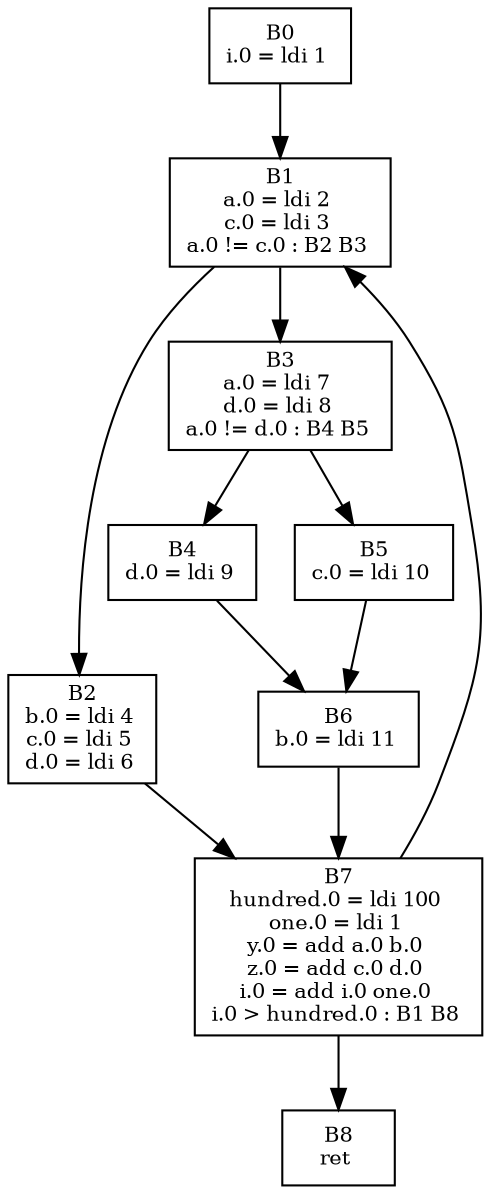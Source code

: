digraph CFG {
B0 [shape=box,fontsize=10,label="B0\ni.0 = ldi 1 \n"];
B0 -> B1;
B1 [shape=box,fontsize=10,label="B1\na.0 = ldi 2 \nc.0 = ldi 3 \na.0 != c.0 : B2 B3 \n"];
B1 -> B2;
B1 -> B3;
B2 [shape=box,fontsize=10,label="B2\nb.0 = ldi 4 \nc.0 = ldi 5 \nd.0 = ldi 6 \n"];
B2 -> B7;
B3 [shape=box,fontsize=10,label="B3\na.0 = ldi 7 \nd.0 = ldi 8 \na.0 != d.0 : B4 B5 \n"];
B3 -> B4;
B3 -> B5;
B4 [shape=box,fontsize=10,label="B4\nd.0 = ldi 9 \n"];
B4 -> B6;
B5 [shape=box,fontsize=10,label="B5\nc.0 = ldi 10 \n"];
B5 -> B6;
B6 [shape=box,fontsize=10,label="B6\nb.0 = ldi 11 \n"];
B6 -> B7;
B7 [shape=box,fontsize=10,label="B7\nhundred.0 = ldi 100 \none.0 = ldi 1 \ny.0 = add a.0 b.0 \nz.0 = add c.0 d.0 \ni.0 = add i.0 one.0 \ni.0 > hundred.0 : B1 B8 \n"];
B7 -> B1;
B7 -> B8;
B8 [shape=box,fontsize=10,label="B8\nret \n"];
 }